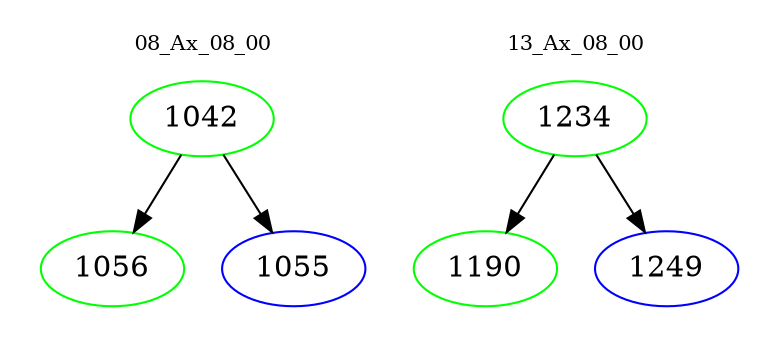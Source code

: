 digraph{
subgraph cluster_0 {
color = white
label = "08_Ax_08_00";
fontsize=10;
T0_1042 [label="1042", color="green"]
T0_1042 -> T0_1056 [color="black"]
T0_1056 [label="1056", color="green"]
T0_1042 -> T0_1055 [color="black"]
T0_1055 [label="1055", color="blue"]
}
subgraph cluster_1 {
color = white
label = "13_Ax_08_00";
fontsize=10;
T1_1234 [label="1234", color="green"]
T1_1234 -> T1_1190 [color="black"]
T1_1190 [label="1190", color="green"]
T1_1234 -> T1_1249 [color="black"]
T1_1249 [label="1249", color="blue"]
}
}

